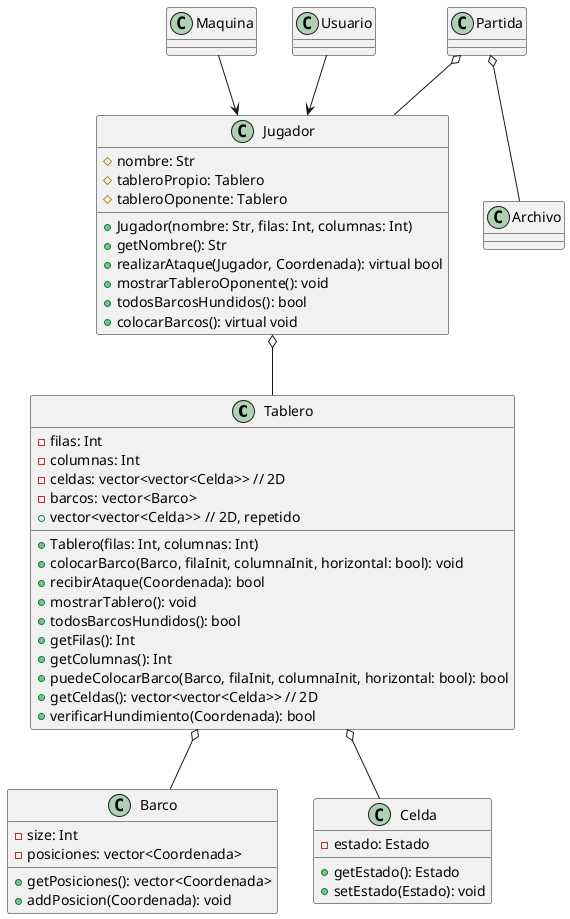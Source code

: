@startuml


class Tablero {
    - filas: Int
    - columnas: Int
    - celdas: vector<vector<Celda>> // 2D
    - barcos: vector<Barco>
    + Tablero(filas: Int, columnas: Int)
    + colocarBarco(Barco, filaInit, columnaInit, horizontal: bool): void
    + recibirAtaque(Coordenada): bool
    + mostrarTablero(): void
    + todosBarcosHundidos(): bool
    + getFilas(): Int
    + getColumnas(): Int
    + puedeColocarBarco(Barco, filaInit, columnaInit, horizontal: bool): bool
    + vector<vector<Celda>> // 2D, repetido
    + getCeldas(): vector<vector<Celda>> // 2D
    + verificarHundimiento(Coordenada): bool
}

class Jugador {
    + Jugador(nombre: Str, filas: Int, columnas: Int)
    + getNombre(): Str
    + realizarAtaque(Jugador, Coordenada): virtual bool
    + mostrarTableroOponente(): void
    + todosBarcosHundidos(): bool
    + colocarBarcos(): virtual void
    # nombre: Str
    # tableroPropio: Tablero
    # tableroOponente: Tablero
}

Jugador o-- Tablero

class Maquina {
}

class Usuario{
}

Maquina --> Jugador
Usuario --> Jugador

class Barco {
    - size: Int
    - posiciones: vector<Coordenada>
    + getPosiciones(): vector<Coordenada>
    + addPosicion(Coordenada): void
}

Tablero o-- Barco

' Casillero=Coordenada=Celda
class Celda{
    - estado: Estado
    + getEstado(): Estado
    + setEstado(Estado): void
}

Tablero o-- Celda

class Partida{
}

Partida o-- Jugador

class Archivo{
}

Partida o-- Archivo

@enduml